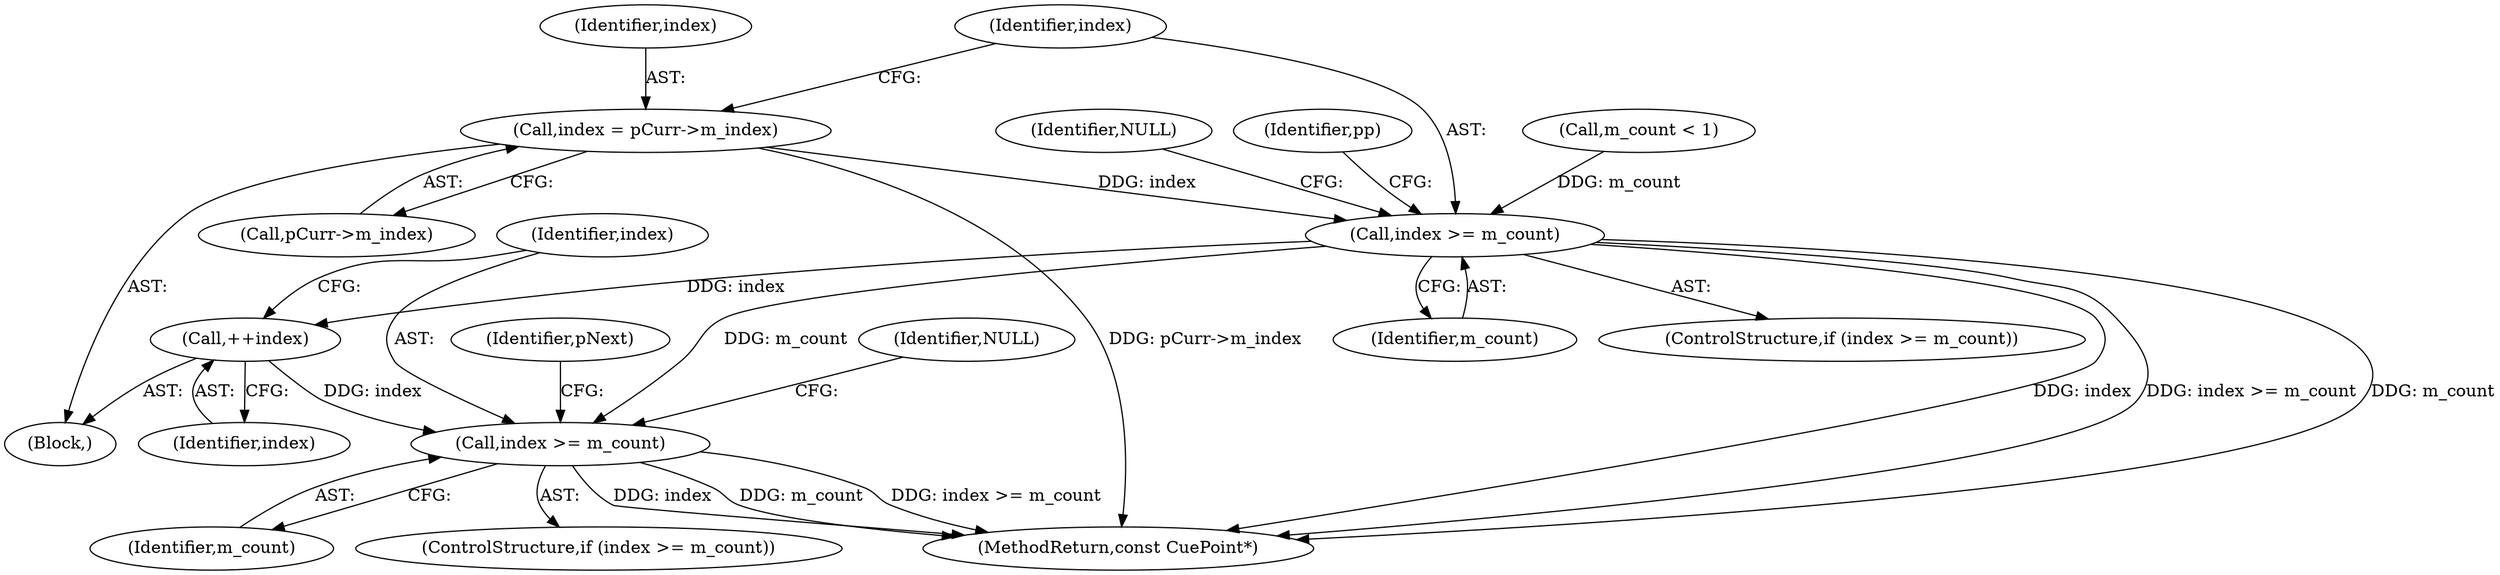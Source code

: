 digraph "0_Android_cc274e2abe8b2a6698a5c47d8aa4bb45f1f9538d_19@pointer" {
"1000123" [label="(Call,index = pCurr->m_index)"];
"1000129" [label="(Call,index >= m_count)"];
"1000149" [label="(Call,++index)"];
"1000152" [label="(Call,index >= m_count)"];
"1000116" [label="(Call,m_count < 1)"];
"1000156" [label="(Identifier,NULL)"];
"1000131" [label="(Identifier,m_count)"];
"1000130" [label="(Identifier,index)"];
"1000129" [label="(Call,index >= m_count)"];
"1000152" [label="(Call,index >= m_count)"];
"1000150" [label="(Identifier,index)"];
"1000128" [label="(ControlStructure,if (index >= m_count))"];
"1000174" [label="(MethodReturn,const CuePoint*)"];
"1000154" [label="(Identifier,m_count)"];
"1000125" [label="(Call,pCurr->m_index)"];
"1000124" [label="(Identifier,index)"];
"1000102" [label="(Block,)"];
"1000133" [label="(Identifier,NULL)"];
"1000149" [label="(Call,++index)"];
"1000135" [label="(Identifier,pp)"];
"1000158" [label="(Identifier,pNext)"];
"1000153" [label="(Identifier,index)"];
"1000123" [label="(Call,index = pCurr->m_index)"];
"1000151" [label="(ControlStructure,if (index >= m_count))"];
"1000123" -> "1000102"  [label="AST: "];
"1000123" -> "1000125"  [label="CFG: "];
"1000124" -> "1000123"  [label="AST: "];
"1000125" -> "1000123"  [label="AST: "];
"1000130" -> "1000123"  [label="CFG: "];
"1000123" -> "1000174"  [label="DDG: pCurr->m_index"];
"1000123" -> "1000129"  [label="DDG: index"];
"1000129" -> "1000128"  [label="AST: "];
"1000129" -> "1000131"  [label="CFG: "];
"1000130" -> "1000129"  [label="AST: "];
"1000131" -> "1000129"  [label="AST: "];
"1000133" -> "1000129"  [label="CFG: "];
"1000135" -> "1000129"  [label="CFG: "];
"1000129" -> "1000174"  [label="DDG: index"];
"1000129" -> "1000174"  [label="DDG: index >= m_count"];
"1000129" -> "1000174"  [label="DDG: m_count"];
"1000116" -> "1000129"  [label="DDG: m_count"];
"1000129" -> "1000149"  [label="DDG: index"];
"1000129" -> "1000152"  [label="DDG: m_count"];
"1000149" -> "1000102"  [label="AST: "];
"1000149" -> "1000150"  [label="CFG: "];
"1000150" -> "1000149"  [label="AST: "];
"1000153" -> "1000149"  [label="CFG: "];
"1000149" -> "1000152"  [label="DDG: index"];
"1000152" -> "1000151"  [label="AST: "];
"1000152" -> "1000154"  [label="CFG: "];
"1000153" -> "1000152"  [label="AST: "];
"1000154" -> "1000152"  [label="AST: "];
"1000156" -> "1000152"  [label="CFG: "];
"1000158" -> "1000152"  [label="CFG: "];
"1000152" -> "1000174"  [label="DDG: index"];
"1000152" -> "1000174"  [label="DDG: m_count"];
"1000152" -> "1000174"  [label="DDG: index >= m_count"];
}
